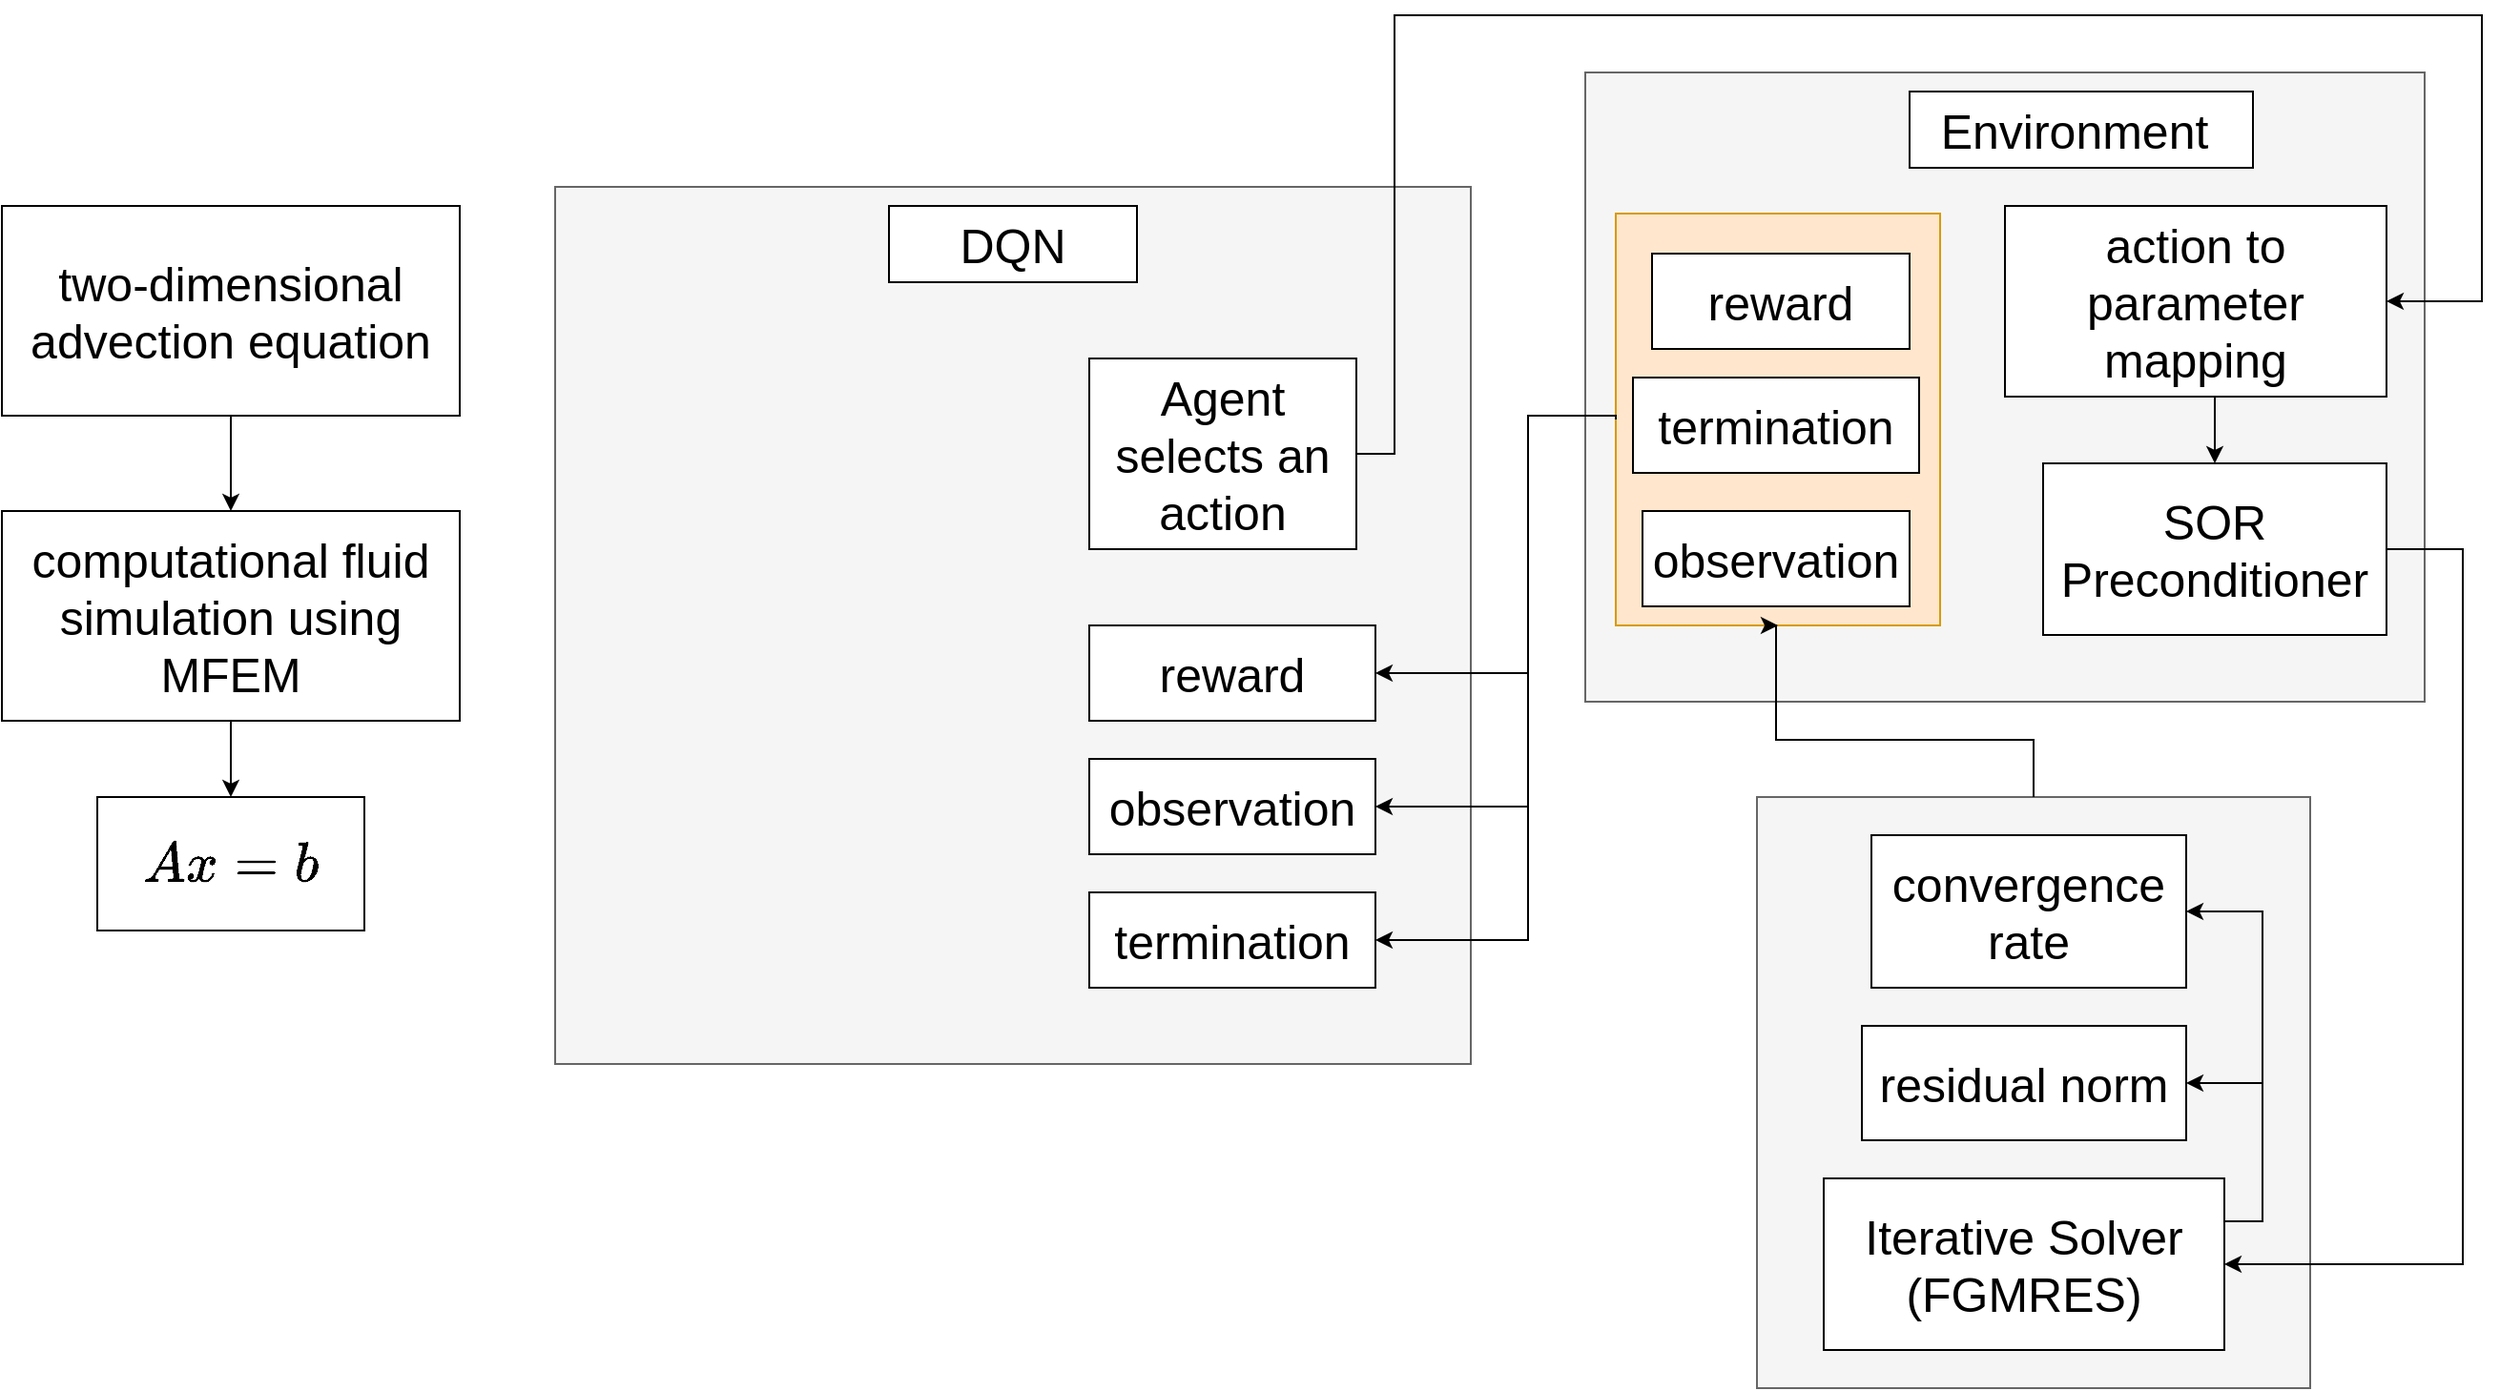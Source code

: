 <mxfile version="26.0.11">
  <diagram name="Page-1" id="WKPouHimn52-6LenCnew">
    <mxGraphModel dx="2147" dy="935" grid="1" gridSize="10" guides="1" tooltips="1" connect="1" arrows="1" fold="1" page="1" pageScale="1" pageWidth="1100" pageHeight="850" math="1" shadow="0">
      <root>
        <mxCell id="0" />
        <mxCell id="1" parent="0" />
        <mxCell id="nryE9-zFJHSN5jESilzS-71" value="" style="rounded=0;whiteSpace=wrap;html=1;fontSize=25;fillColor=#f5f5f5;fontColor=#333333;strokeColor=#666666;" vertex="1" parent="1">
          <mxGeometry x="950" y="460" width="290" height="310" as="geometry" />
        </mxCell>
        <mxCell id="nryE9-zFJHSN5jESilzS-58" value="" style="rounded=0;whiteSpace=wrap;html=1;fontSize=25;fillColor=#f5f5f5;fontColor=#333333;strokeColor=#666666;" vertex="1" parent="1">
          <mxGeometry x="860" y="80" width="440" height="330" as="geometry" />
        </mxCell>
        <mxCell id="nryE9-zFJHSN5jESilzS-99" value="" style="rounded=0;whiteSpace=wrap;html=1;fillColor=#ffe6cc;strokeColor=#d79b00;" vertex="1" parent="1">
          <mxGeometry x="876" y="154" width="170" height="216" as="geometry" />
        </mxCell>
        <mxCell id="nryE9-zFJHSN5jESilzS-21" value="" style="rounded=0;whiteSpace=wrap;html=1;fontSize=25;fillColor=#f5f5f5;fontColor=#333333;strokeColor=#666666;" vertex="1" parent="1">
          <mxGeometry x="320" y="140" width="480" height="460" as="geometry" />
        </mxCell>
        <mxCell id="nryE9-zFJHSN5jESilzS-8" style="edgeStyle=orthogonalEdgeStyle;rounded=0;orthogonalLoop=1;jettySize=auto;html=1;exitX=0.5;exitY=1;exitDx=0;exitDy=0;" edge="1" parent="1" source="nryE9-zFJHSN5jESilzS-2" target="nryE9-zFJHSN5jESilzS-6">
          <mxGeometry relative="1" as="geometry" />
        </mxCell>
        <mxCell id="nryE9-zFJHSN5jESilzS-2" value="two-dimensional advection equation" style="rounded=0;whiteSpace=wrap;html=1;fontSize=25;" vertex="1" parent="1">
          <mxGeometry x="30" y="150" width="240" height="110" as="geometry" />
        </mxCell>
        <mxCell id="nryE9-zFJHSN5jESilzS-4" value="$$Ax=b$$" style="rounded=0;whiteSpace=wrap;html=1;fontSize=25;" vertex="1" parent="1">
          <mxGeometry x="80" y="460" width="140" height="70" as="geometry" />
        </mxCell>
        <mxCell id="nryE9-zFJHSN5jESilzS-9" style="edgeStyle=orthogonalEdgeStyle;rounded=0;orthogonalLoop=1;jettySize=auto;html=1;exitX=0.5;exitY=1;exitDx=0;exitDy=0;" edge="1" parent="1" source="nryE9-zFJHSN5jESilzS-6" target="nryE9-zFJHSN5jESilzS-4">
          <mxGeometry relative="1" as="geometry" />
        </mxCell>
        <mxCell id="nryE9-zFJHSN5jESilzS-6" value="computational fluid simulation using MFEM" style="rounded=0;whiteSpace=wrap;html=1;fontSize=25;" vertex="1" parent="1">
          <mxGeometry x="30" y="310" width="240" height="110" as="geometry" />
        </mxCell>
        <mxCell id="nryE9-zFJHSN5jESilzS-22" value="DQN" style="rounded=0;whiteSpace=wrap;html=1;fontSize=25;" vertex="1" parent="1">
          <mxGeometry x="495" y="150" width="130" height="40" as="geometry" />
        </mxCell>
        <mxCell id="nryE9-zFJHSN5jESilzS-94" style="edgeStyle=orthogonalEdgeStyle;rounded=0;orthogonalLoop=1;jettySize=auto;html=1;exitX=1;exitY=0.5;exitDx=0;exitDy=0;entryX=1;entryY=0.5;entryDx=0;entryDy=0;strokeWidth=1;" edge="1" parent="1" source="nryE9-zFJHSN5jESilzS-23" target="nryE9-zFJHSN5jESilzS-54">
          <mxGeometry relative="1" as="geometry">
            <Array as="points">
              <mxPoint x="760" y="280" />
              <mxPoint x="760" y="50" />
              <mxPoint x="1330" y="50" />
              <mxPoint x="1330" y="200" />
            </Array>
          </mxGeometry>
        </mxCell>
        <mxCell id="nryE9-zFJHSN5jESilzS-23" value="Agent selects an action" style="rounded=0;whiteSpace=wrap;html=1;fontSize=25;" vertex="1" parent="1">
          <mxGeometry x="600" y="230" width="140" height="100" as="geometry" />
        </mxCell>
        <mxCell id="nryE9-zFJHSN5jESilzS-28" value="termination" style="rounded=0;whiteSpace=wrap;html=1;fontSize=25;" vertex="1" parent="1">
          <mxGeometry x="885" y="240" width="150" height="50" as="geometry" />
        </mxCell>
        <mxCell id="nryE9-zFJHSN5jESilzS-29" value="reward" style="rounded=0;whiteSpace=wrap;html=1;fontSize=25;" vertex="1" parent="1">
          <mxGeometry x="600" y="370" width="150" height="50" as="geometry" />
        </mxCell>
        <mxCell id="nryE9-zFJHSN5jESilzS-30" value="observation" style="rounded=0;whiteSpace=wrap;html=1;fontSize=25;" vertex="1" parent="1">
          <mxGeometry x="600" y="440" width="150" height="50" as="geometry" />
        </mxCell>
        <mxCell id="nryE9-zFJHSN5jESilzS-87" style="edgeStyle=orthogonalEdgeStyle;rounded=0;orthogonalLoop=1;jettySize=auto;html=1;exitX=1;exitY=0.5;exitDx=0;exitDy=0;entryX=1;entryY=0.5;entryDx=0;entryDy=0;" edge="1" parent="1" source="nryE9-zFJHSN5jESilzS-35" target="nryE9-zFJHSN5jESilzS-65">
          <mxGeometry relative="1" as="geometry">
            <Array as="points">
              <mxPoint x="1320" y="330" />
              <mxPoint x="1320" y="705" />
            </Array>
          </mxGeometry>
        </mxCell>
        <mxCell id="nryE9-zFJHSN5jESilzS-35" value="SOR Preconditioner" style="rounded=0;whiteSpace=wrap;html=1;fontSize=25;" vertex="1" parent="1">
          <mxGeometry x="1100" y="285" width="180" height="90" as="geometry" />
        </mxCell>
        <mxCell id="nryE9-zFJHSN5jESilzS-60" style="edgeStyle=orthogonalEdgeStyle;rounded=0;orthogonalLoop=1;jettySize=auto;html=1;exitX=0.5;exitY=1;exitDx=0;exitDy=0;entryX=0.5;entryY=0;entryDx=0;entryDy=0;" edge="1" parent="1" source="nryE9-zFJHSN5jESilzS-54" target="nryE9-zFJHSN5jESilzS-35">
          <mxGeometry relative="1" as="geometry" />
        </mxCell>
        <mxCell id="nryE9-zFJHSN5jESilzS-54" value="action to parameter mapping" style="rounded=0;whiteSpace=wrap;html=1;fontSize=25;" vertex="1" parent="1">
          <mxGeometry x="1080" y="150" width="200" height="100" as="geometry" />
        </mxCell>
        <mxCell id="nryE9-zFJHSN5jESilzS-56" value="Environment&amp;nbsp;" style="rounded=0;whiteSpace=wrap;html=1;fontSize=25;" vertex="1" parent="1">
          <mxGeometry x="1030" y="90" width="180" height="40" as="geometry" />
        </mxCell>
        <mxCell id="nryE9-zFJHSN5jESilzS-96" style="edgeStyle=orthogonalEdgeStyle;rounded=0;orthogonalLoop=1;jettySize=auto;html=1;exitX=1;exitY=0.25;exitDx=0;exitDy=0;entryX=1;entryY=0.5;entryDx=0;entryDy=0;" edge="1" parent="1" source="nryE9-zFJHSN5jESilzS-65" target="nryE9-zFJHSN5jESilzS-69">
          <mxGeometry relative="1" as="geometry" />
        </mxCell>
        <mxCell id="nryE9-zFJHSN5jESilzS-97" style="edgeStyle=orthogonalEdgeStyle;rounded=0;orthogonalLoop=1;jettySize=auto;html=1;exitX=1;exitY=0.25;exitDx=0;exitDy=0;entryX=1;entryY=0.5;entryDx=0;entryDy=0;" edge="1" parent="1" source="nryE9-zFJHSN5jESilzS-65" target="nryE9-zFJHSN5jESilzS-67">
          <mxGeometry relative="1" as="geometry" />
        </mxCell>
        <mxCell id="nryE9-zFJHSN5jESilzS-65" value="Iterative Solver (FGMRES)" style="rounded=0;whiteSpace=wrap;html=1;fontSize=25;" vertex="1" parent="1">
          <mxGeometry x="985" y="660" width="210" height="90" as="geometry" />
        </mxCell>
        <mxCell id="nryE9-zFJHSN5jESilzS-67" value="convergence rate" style="rounded=0;whiteSpace=wrap;html=1;fontSize=25;" vertex="1" parent="1">
          <mxGeometry x="1010" y="480" width="165" height="80" as="geometry" />
        </mxCell>
        <mxCell id="nryE9-zFJHSN5jESilzS-69" value="residual norm" style="rounded=0;whiteSpace=wrap;html=1;fontSize=25;" vertex="1" parent="1">
          <mxGeometry x="1005" y="580" width="170" height="60" as="geometry" />
        </mxCell>
        <mxCell id="nryE9-zFJHSN5jESilzS-77" value="reward" style="rounded=0;whiteSpace=wrap;html=1;fontSize=25;" vertex="1" parent="1">
          <mxGeometry x="895" y="175" width="135" height="50" as="geometry" />
        </mxCell>
        <mxCell id="nryE9-zFJHSN5jESilzS-78" value="observation" style="rounded=0;whiteSpace=wrap;html=1;fontSize=25;" vertex="1" parent="1">
          <mxGeometry x="890" y="310" width="140" height="50" as="geometry" />
        </mxCell>
        <mxCell id="nryE9-zFJHSN5jESilzS-95" value="termination" style="rounded=0;whiteSpace=wrap;html=1;fontSize=25;" vertex="1" parent="1">
          <mxGeometry x="600" y="510" width="150" height="50" as="geometry" />
        </mxCell>
        <mxCell id="nryE9-zFJHSN5jESilzS-100" style="edgeStyle=orthogonalEdgeStyle;rounded=0;orthogonalLoop=1;jettySize=auto;html=1;exitX=0.5;exitY=0;exitDx=0;exitDy=0;entryX=0.5;entryY=1;entryDx=0;entryDy=0;" edge="1" parent="1" source="nryE9-zFJHSN5jESilzS-71" target="nryE9-zFJHSN5jESilzS-99">
          <mxGeometry relative="1" as="geometry">
            <Array as="points">
              <mxPoint x="1095" y="430" />
              <mxPoint x="960" y="430" />
            </Array>
          </mxGeometry>
        </mxCell>
        <mxCell id="nryE9-zFJHSN5jESilzS-105" style="edgeStyle=orthogonalEdgeStyle;rounded=0;orthogonalLoop=1;jettySize=auto;html=1;exitX=0;exitY=0.5;exitDx=0;exitDy=0;entryX=1;entryY=0.5;entryDx=0;entryDy=0;" edge="1" parent="1" source="nryE9-zFJHSN5jESilzS-99" target="nryE9-zFJHSN5jESilzS-29">
          <mxGeometry relative="1" as="geometry">
            <Array as="points">
              <mxPoint x="830" y="260" />
              <mxPoint x="830" y="395" />
            </Array>
          </mxGeometry>
        </mxCell>
        <mxCell id="nryE9-zFJHSN5jESilzS-106" style="edgeStyle=orthogonalEdgeStyle;rounded=0;orthogonalLoop=1;jettySize=auto;html=1;exitX=0;exitY=0.5;exitDx=0;exitDy=0;entryX=1;entryY=0.5;entryDx=0;entryDy=0;" edge="1" parent="1" source="nryE9-zFJHSN5jESilzS-99" target="nryE9-zFJHSN5jESilzS-30">
          <mxGeometry relative="1" as="geometry">
            <Array as="points">
              <mxPoint x="830" y="260" />
              <mxPoint x="830" y="465" />
            </Array>
          </mxGeometry>
        </mxCell>
        <mxCell id="nryE9-zFJHSN5jESilzS-107" style="edgeStyle=orthogonalEdgeStyle;rounded=0;orthogonalLoop=1;jettySize=auto;html=1;exitX=0;exitY=0.5;exitDx=0;exitDy=0;entryX=1;entryY=0.5;entryDx=0;entryDy=0;" edge="1" parent="1" source="nryE9-zFJHSN5jESilzS-99" target="nryE9-zFJHSN5jESilzS-95">
          <mxGeometry relative="1" as="geometry">
            <Array as="points">
              <mxPoint x="830" y="260" />
              <mxPoint x="830" y="535" />
            </Array>
          </mxGeometry>
        </mxCell>
      </root>
    </mxGraphModel>
  </diagram>
</mxfile>
